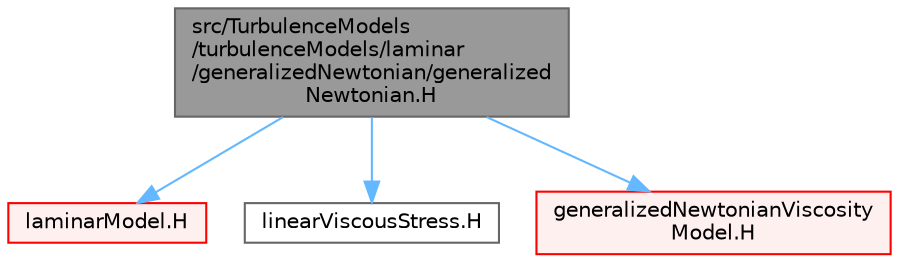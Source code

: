 digraph "src/TurbulenceModels/turbulenceModels/laminar/generalizedNewtonian/generalizedNewtonian.H"
{
 // LATEX_PDF_SIZE
  bgcolor="transparent";
  edge [fontname=Helvetica,fontsize=10,labelfontname=Helvetica,labelfontsize=10];
  node [fontname=Helvetica,fontsize=10,shape=box,height=0.2,width=0.4];
  Node1 [id="Node000001",label="src/TurbulenceModels\l/turbulenceModels/laminar\l/generalizedNewtonian/generalized\lNewtonian.H",height=0.2,width=0.4,color="gray40", fillcolor="grey60", style="filled", fontcolor="black",tooltip=" "];
  Node1 -> Node2 [id="edge1_Node000001_Node000002",color="steelblue1",style="solid",tooltip=" "];
  Node2 [id="Node000002",label="laminarModel.H",height=0.2,width=0.4,color="red", fillcolor="#FFF0F0", style="filled",URL="$laminarModel_8H.html",tooltip=" "];
  Node1 -> Node389 [id="edge2_Node000001_Node000389",color="steelblue1",style="solid",tooltip=" "];
  Node389 [id="Node000389",label="linearViscousStress.H",height=0.2,width=0.4,color="grey40", fillcolor="white", style="filled",URL="$linearViscousStress_8H.html",tooltip=" "];
  Node1 -> Node390 [id="edge3_Node000001_Node000390",color="steelblue1",style="solid",tooltip=" "];
  Node390 [id="Node000390",label="generalizedNewtonianViscosity\lModel.H",height=0.2,width=0.4,color="red", fillcolor="#FFF0F0", style="filled",URL="$generalizedNewtonianViscosityModel_8H.html",tooltip=" "];
}
